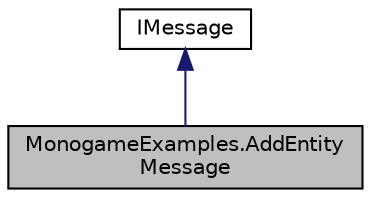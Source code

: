 digraph "MonogameExamples.AddEntityMessage"
{
 // LATEX_PDF_SIZE
  edge [fontname="Helvetica",fontsize="10",labelfontname="Helvetica",labelfontsize="10"];
  node [fontname="Helvetica",fontsize="10",shape=record];
  Node1 [label="MonogameExamples.AddEntity\lMessage",height=0.2,width=0.4,color="black", fillcolor="grey75", style="filled", fontcolor="black",tooltip="Represents a message for adding an entity."];
  Node2 -> Node1 [dir="back",color="midnightblue",fontsize="10",style="solid",fontname="Helvetica"];
  Node2 [label="IMessage",height=0.2,width=0.4,color="black", fillcolor="white", style="filled",URL="$interfaceMonogameExamples_1_1IMessage.html",tooltip="Represents a message that can be published and subscribed to."];
}
